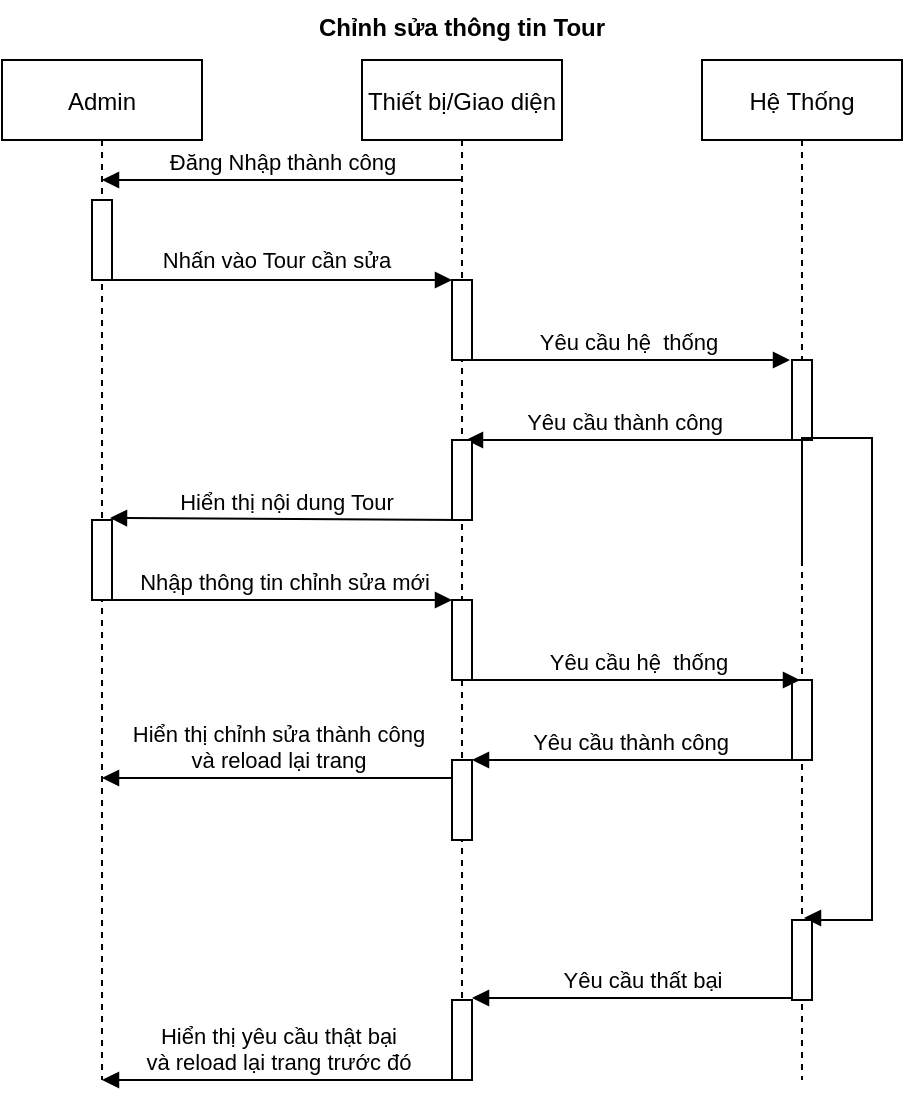 <mxfile version="14.9.8" type="github">
  <diagram id="kgpKYQtTHZ0yAKxKKP6v" name="Page-1">
    <mxGraphModel dx="1422" dy="794" grid="1" gridSize="10" guides="1" tooltips="1" connect="1" arrows="1" fold="1" page="1" pageScale="1" pageWidth="850" pageHeight="1100" math="0" shadow="0">
      <root>
        <mxCell id="0" />
        <mxCell id="1" parent="0" />
        <mxCell id="Jid91bu7vrntxjk7WqfD-1" value="Admin" style="shape=umlLifeline;perimeter=lifelinePerimeter;container=1;collapsible=0;recursiveResize=0;rounded=0;shadow=0;strokeWidth=1;" parent="1" vertex="1">
          <mxGeometry x="130" y="90" width="100" height="510" as="geometry" />
        </mxCell>
        <mxCell id="Jid91bu7vrntxjk7WqfD-2" value="" style="points=[];perimeter=orthogonalPerimeter;rounded=0;shadow=0;strokeWidth=1;" parent="Jid91bu7vrntxjk7WqfD-1" vertex="1">
          <mxGeometry x="45" y="70" width="10" height="40" as="geometry" />
        </mxCell>
        <mxCell id="Jid91bu7vrntxjk7WqfD-3" value="Thiết bị/Giao diện" style="shape=umlLifeline;perimeter=lifelinePerimeter;container=1;collapsible=0;recursiveResize=0;rounded=0;shadow=0;strokeWidth=1;" parent="1" vertex="1">
          <mxGeometry x="310" y="90" width="100" height="470" as="geometry" />
        </mxCell>
        <mxCell id="Jid91bu7vrntxjk7WqfD-4" value="" style="points=[];perimeter=orthogonalPerimeter;rounded=0;shadow=0;strokeWidth=1;" parent="Jid91bu7vrntxjk7WqfD-3" vertex="1">
          <mxGeometry x="45" y="110" width="10" height="40" as="geometry" />
        </mxCell>
        <mxCell id="Jid91bu7vrntxjk7WqfD-5" value="Nhấn vào Tour cần sửa" style="verticalAlign=bottom;endArrow=block;shadow=0;strokeWidth=1;" parent="1" source="Jid91bu7vrntxjk7WqfD-2" target="Jid91bu7vrntxjk7WqfD-4" edge="1">
          <mxGeometry x="-0.029" y="1" relative="1" as="geometry">
            <mxPoint x="285" y="170" as="sourcePoint" />
            <mxPoint x="350" y="200" as="targetPoint" />
            <Array as="points">
              <mxPoint x="290" y="200" />
              <mxPoint x="320" y="200" />
            </Array>
            <mxPoint as="offset" />
          </mxGeometry>
        </mxCell>
        <mxCell id="Jid91bu7vrntxjk7WqfD-6" value="Hệ Thống" style="shape=umlLifeline;perimeter=lifelinePerimeter;container=1;collapsible=0;recursiveResize=0;rounded=0;shadow=0;strokeWidth=1;" parent="1" vertex="1">
          <mxGeometry x="480" y="90" width="100" height="510" as="geometry" />
        </mxCell>
        <mxCell id="Jid91bu7vrntxjk7WqfD-7" value="" style="points=[];perimeter=orthogonalPerimeter;rounded=0;shadow=0;strokeWidth=1;" parent="Jid91bu7vrntxjk7WqfD-6" vertex="1">
          <mxGeometry x="45" y="150" width="10" height="40" as="geometry" />
        </mxCell>
        <mxCell id="Jid91bu7vrntxjk7WqfD-8" value="Yêu cầu hệ&amp;nbsp; thống" style="html=1;verticalAlign=bottom;endArrow=block;entryX=-0.1;entryY=0;entryDx=0;entryDy=0;entryPerimeter=0;exitX=0.5;exitY=1;exitDx=0;exitDy=0;exitPerimeter=0;" parent="1" source="Jid91bu7vrntxjk7WqfD-4" target="Jid91bu7vrntxjk7WqfD-7" edge="1">
          <mxGeometry x="0.006" width="80" relative="1" as="geometry">
            <mxPoint x="355" y="250" as="sourcePoint" />
            <mxPoint x="520" y="250" as="targetPoint" />
            <mxPoint as="offset" />
          </mxGeometry>
        </mxCell>
        <mxCell id="Jid91bu7vrntxjk7WqfD-9" value="Yêu cầu thành công" style="html=1;verticalAlign=bottom;endArrow=block;exitX=0.5;exitY=1;exitDx=0;exitDy=0;exitPerimeter=0;entryX=0.7;entryY=0;entryDx=0;entryDy=0;entryPerimeter=0;" parent="1" source="Jid91bu7vrntxjk7WqfD-7" target="Jid91bu7vrntxjk7WqfD-11" edge="1">
          <mxGeometry x="0.059" width="80" relative="1" as="geometry">
            <mxPoint x="445" y="290" as="sourcePoint" />
            <mxPoint x="360" y="290" as="targetPoint" />
            <mxPoint as="offset" />
          </mxGeometry>
        </mxCell>
        <mxCell id="Jid91bu7vrntxjk7WqfD-10" value="Hiển thị nội dung Tour" style="html=1;verticalAlign=bottom;endArrow=block;exitX=0.5;exitY=1;exitDx=0;exitDy=0;exitPerimeter=0;" parent="1" source="Jid91bu7vrntxjk7WqfD-11" edge="1">
          <mxGeometry width="80" relative="1" as="geometry">
            <mxPoint x="350" y="330" as="sourcePoint" />
            <mxPoint x="184" y="319" as="targetPoint" />
            <mxPoint as="offset" />
          </mxGeometry>
        </mxCell>
        <mxCell id="Jid91bu7vrntxjk7WqfD-11" value="" style="points=[];perimeter=orthogonalPerimeter;rounded=0;shadow=0;strokeWidth=1;" parent="1" vertex="1">
          <mxGeometry x="355" y="280" width="10" height="40" as="geometry" />
        </mxCell>
        <mxCell id="Jid91bu7vrntxjk7WqfD-12" value="" style="html=1;points=[];perimeter=orthogonalPerimeter;" parent="1" vertex="1">
          <mxGeometry x="525" y="400" width="10" height="40" as="geometry" />
        </mxCell>
        <mxCell id="Jid91bu7vrntxjk7WqfD-13" value="" style="edgeStyle=orthogonalEdgeStyle;html=1;align=left;spacingLeft=2;endArrow=block;rounded=0;exitX=0.5;exitY=0.493;exitDx=0;exitDy=0;exitPerimeter=0;entryX=0.6;entryY=-0.025;entryDx=0;entryDy=0;entryPerimeter=0;" parent="1" source="Jid91bu7vrntxjk7WqfD-6" target="Jid91bu7vrntxjk7WqfD-23" edge="1">
          <mxGeometry y="85" relative="1" as="geometry">
            <mxPoint x="535" y="290" as="sourcePoint" />
            <Array as="points">
              <mxPoint x="530" y="279" />
              <mxPoint x="565" y="279" />
              <mxPoint x="565" y="520" />
              <mxPoint x="535" y="520" />
              <mxPoint x="535" y="519" />
            </Array>
            <mxPoint as="offset" />
            <mxPoint x="536" y="530" as="targetPoint" />
          </mxGeometry>
        </mxCell>
        <mxCell id="Jid91bu7vrntxjk7WqfD-14" value="Yêu cầu thất bại" style="html=1;verticalAlign=bottom;endArrow=block;exitX=0.5;exitY=1;exitDx=0;exitDy=0;exitPerimeter=0;" parent="1" edge="1">
          <mxGeometry width="80" relative="1" as="geometry">
            <mxPoint x="535" y="559" as="sourcePoint" />
            <mxPoint x="365" y="559" as="targetPoint" />
            <mxPoint as="offset" />
          </mxGeometry>
        </mxCell>
        <mxCell id="Jid91bu7vrntxjk7WqfD-15" value="" style="points=[];perimeter=orthogonalPerimeter;rounded=0;shadow=0;strokeWidth=1;" parent="1" vertex="1">
          <mxGeometry x="355" y="440" width="10" height="40" as="geometry" />
        </mxCell>
        <mxCell id="Jid91bu7vrntxjk7WqfD-16" value="Hiển thị chỉnh sửa thành công&lt;br&gt;và reload lại trang" style="html=1;verticalAlign=bottom;endArrow=block;exitX=0.5;exitY=1;exitDx=0;exitDy=0;exitPerimeter=0;" parent="1" target="Jid91bu7vrntxjk7WqfD-1" edge="1">
          <mxGeometry width="80" relative="1" as="geometry">
            <mxPoint x="355" y="449" as="sourcePoint" />
            <mxPoint x="185" y="449" as="targetPoint" />
            <mxPoint as="offset" />
          </mxGeometry>
        </mxCell>
        <mxCell id="Jid91bu7vrntxjk7WqfD-17" value="Chỉnh sửa thông tin Tour" style="text;align=center;fontStyle=1;verticalAlign=middle;spacingLeft=3;spacingRight=3;strokeColor=none;rotatable=0;points=[[0,0.5],[1,0.5]];portConstraint=eastwest;" parent="1" vertex="1">
          <mxGeometry x="320" y="60" width="80" height="26" as="geometry" />
        </mxCell>
        <mxCell id="Jid91bu7vrntxjk7WqfD-18" value="" style="points=[];perimeter=orthogonalPerimeter;rounded=0;shadow=0;strokeWidth=1;" parent="1" vertex="1">
          <mxGeometry x="175" y="320" width="10" height="40" as="geometry" />
        </mxCell>
        <mxCell id="Jid91bu7vrntxjk7WqfD-19" value="Nhập thông tin chỉnh sửa mới" style="html=1;verticalAlign=bottom;endArrow=block;exitX=0.5;exitY=1;exitDx=0;exitDy=0;exitPerimeter=0;" parent="1" target="Jid91bu7vrntxjk7WqfD-20" edge="1">
          <mxGeometry x="0.006" width="80" relative="1" as="geometry">
            <mxPoint x="185" y="360" as="sourcePoint" />
            <mxPoint x="349" y="360" as="targetPoint" />
            <mxPoint as="offset" />
          </mxGeometry>
        </mxCell>
        <mxCell id="Jid91bu7vrntxjk7WqfD-20" value="" style="points=[];perimeter=orthogonalPerimeter;rounded=0;shadow=0;strokeWidth=1;" parent="1" vertex="1">
          <mxGeometry x="355" y="360" width="10" height="40" as="geometry" />
        </mxCell>
        <mxCell id="Jid91bu7vrntxjk7WqfD-21" value="Yêu cầu hệ&amp;nbsp; thống" style="html=1;verticalAlign=bottom;endArrow=block;entryX=-0.1;entryY=0;entryDx=0;entryDy=0;entryPerimeter=0;exitX=0.5;exitY=1;exitDx=0;exitDy=0;exitPerimeter=0;" parent="1" edge="1">
          <mxGeometry x="0.006" width="80" relative="1" as="geometry">
            <mxPoint x="365" y="400" as="sourcePoint" />
            <mxPoint x="529" y="400" as="targetPoint" />
            <mxPoint as="offset" />
          </mxGeometry>
        </mxCell>
        <mxCell id="Jid91bu7vrntxjk7WqfD-22" value="Yêu cầu thành công" style="html=1;verticalAlign=bottom;endArrow=block;exitX=0.5;exitY=1;exitDx=0;exitDy=0;exitPerimeter=0;entryX=0.7;entryY=0;entryDx=0;entryDy=0;entryPerimeter=0;" parent="1" edge="1">
          <mxGeometry x="0.059" width="80" relative="1" as="geometry">
            <mxPoint x="533" y="440" as="sourcePoint" />
            <mxPoint x="365" y="440" as="targetPoint" />
            <mxPoint as="offset" />
          </mxGeometry>
        </mxCell>
        <mxCell id="Jid91bu7vrntxjk7WqfD-23" value="" style="html=1;points=[];perimeter=orthogonalPerimeter;" parent="1" vertex="1">
          <mxGeometry x="525" y="520" width="10" height="40" as="geometry" />
        </mxCell>
        <mxCell id="Jid91bu7vrntxjk7WqfD-24" value="" style="points=[];perimeter=orthogonalPerimeter;rounded=0;shadow=0;strokeWidth=1;" parent="1" vertex="1">
          <mxGeometry x="355" y="560" width="10" height="40" as="geometry" />
        </mxCell>
        <mxCell id="Jid91bu7vrntxjk7WqfD-25" value="Hiển thị yêu cầu thật bại&lt;br&gt;và reload lại trang trước đó" style="html=1;verticalAlign=bottom;endArrow=block;exitX=0.5;exitY=1;exitDx=0;exitDy=0;exitPerimeter=0;" parent="1" target="Jid91bu7vrntxjk7WqfD-1" edge="1">
          <mxGeometry width="80" relative="1" as="geometry">
            <mxPoint x="355" y="600" as="sourcePoint" />
            <mxPoint x="185" y="600" as="targetPoint" />
            <mxPoint as="offset" />
          </mxGeometry>
        </mxCell>
        <mxCell id="b0Aykd_t_gBUcs17sOUf-1" value="Đăng Nhập thành công" style="html=1;verticalAlign=bottom;endArrow=block;exitX=0.5;exitY=1;exitDx=0;exitDy=0;exitPerimeter=0;" edge="1" parent="1">
          <mxGeometry width="80" relative="1" as="geometry">
            <mxPoint x="360" y="150" as="sourcePoint" />
            <mxPoint x="180" y="150" as="targetPoint" />
            <mxPoint as="offset" />
          </mxGeometry>
        </mxCell>
      </root>
    </mxGraphModel>
  </diagram>
</mxfile>
